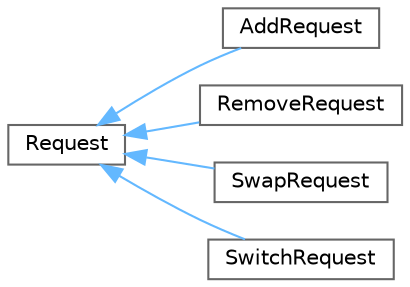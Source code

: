 digraph "Graphical Class Hierarchy"
{
 // LATEX_PDF_SIZE
  bgcolor="transparent";
  edge [fontname=Helvetica,fontsize=10,labelfontname=Helvetica,labelfontsize=10];
  node [fontname=Helvetica,fontsize=10,shape=box,height=0.2,width=0.4];
  rankdir="LR";
  Node0 [label="Request",height=0.2,width=0.4,color="grey40", fillcolor="white", style="filled",URL="$class_request.html",tooltip=" "];
  Node0 -> Node1 [dir="back",color="steelblue1",style="solid"];
  Node1 [label="AddRequest",height=0.2,width=0.4,color="grey40", fillcolor="white", style="filled",URL="$class_add_request.html",tooltip=" "];
  Node0 -> Node2 [dir="back",color="steelblue1",style="solid"];
  Node2 [label="RemoveRequest",height=0.2,width=0.4,color="grey40", fillcolor="white", style="filled",URL="$class_remove_request.html",tooltip=" "];
  Node0 -> Node3 [dir="back",color="steelblue1",style="solid"];
  Node3 [label="SwapRequest",height=0.2,width=0.4,color="grey40", fillcolor="white", style="filled",URL="$class_swap_request.html",tooltip=" "];
  Node0 -> Node4 [dir="back",color="steelblue1",style="solid"];
  Node4 [label="SwitchRequest",height=0.2,width=0.4,color="grey40", fillcolor="white", style="filled",URL="$class_switch_request.html",tooltip=" "];
}

